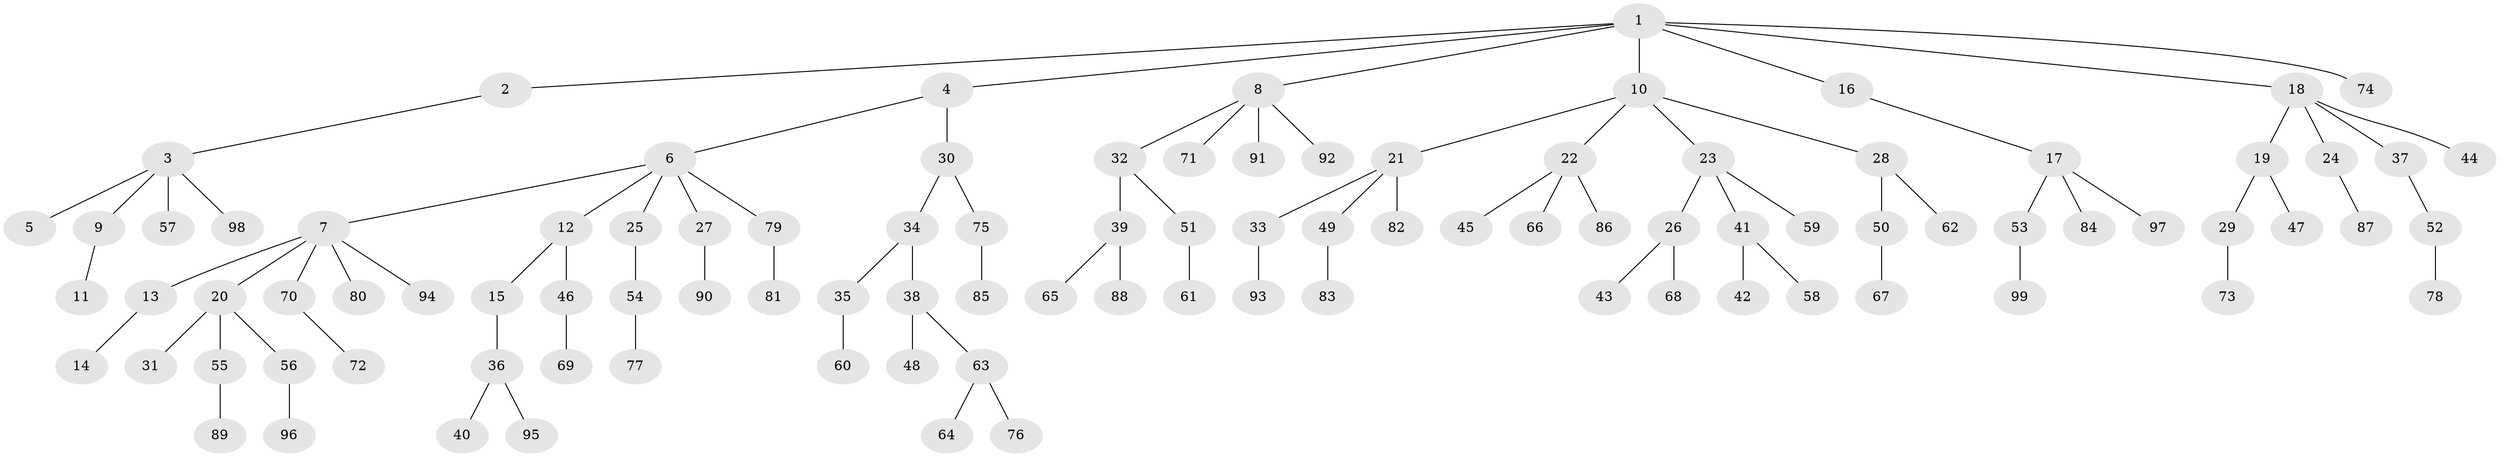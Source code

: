 // coarse degree distribution, {3: 0.13333333333333333, 6: 0.03333333333333333, 2: 0.2, 4: 0.06666666666666667, 1: 0.5333333333333333, 5: 0.03333333333333333}
// Generated by graph-tools (version 1.1) at 2025/37/03/04/25 23:37:18]
// undirected, 99 vertices, 98 edges
graph export_dot {
  node [color=gray90,style=filled];
  1;
  2;
  3;
  4;
  5;
  6;
  7;
  8;
  9;
  10;
  11;
  12;
  13;
  14;
  15;
  16;
  17;
  18;
  19;
  20;
  21;
  22;
  23;
  24;
  25;
  26;
  27;
  28;
  29;
  30;
  31;
  32;
  33;
  34;
  35;
  36;
  37;
  38;
  39;
  40;
  41;
  42;
  43;
  44;
  45;
  46;
  47;
  48;
  49;
  50;
  51;
  52;
  53;
  54;
  55;
  56;
  57;
  58;
  59;
  60;
  61;
  62;
  63;
  64;
  65;
  66;
  67;
  68;
  69;
  70;
  71;
  72;
  73;
  74;
  75;
  76;
  77;
  78;
  79;
  80;
  81;
  82;
  83;
  84;
  85;
  86;
  87;
  88;
  89;
  90;
  91;
  92;
  93;
  94;
  95;
  96;
  97;
  98;
  99;
  1 -- 2;
  1 -- 4;
  1 -- 8;
  1 -- 10;
  1 -- 16;
  1 -- 18;
  1 -- 74;
  2 -- 3;
  3 -- 5;
  3 -- 9;
  3 -- 57;
  3 -- 98;
  4 -- 6;
  4 -- 30;
  6 -- 7;
  6 -- 12;
  6 -- 25;
  6 -- 27;
  6 -- 79;
  7 -- 13;
  7 -- 20;
  7 -- 70;
  7 -- 80;
  7 -- 94;
  8 -- 32;
  8 -- 71;
  8 -- 91;
  8 -- 92;
  9 -- 11;
  10 -- 21;
  10 -- 22;
  10 -- 23;
  10 -- 28;
  12 -- 15;
  12 -- 46;
  13 -- 14;
  15 -- 36;
  16 -- 17;
  17 -- 53;
  17 -- 84;
  17 -- 97;
  18 -- 19;
  18 -- 24;
  18 -- 37;
  18 -- 44;
  19 -- 29;
  19 -- 47;
  20 -- 31;
  20 -- 55;
  20 -- 56;
  21 -- 33;
  21 -- 49;
  21 -- 82;
  22 -- 45;
  22 -- 66;
  22 -- 86;
  23 -- 26;
  23 -- 41;
  23 -- 59;
  24 -- 87;
  25 -- 54;
  26 -- 43;
  26 -- 68;
  27 -- 90;
  28 -- 50;
  28 -- 62;
  29 -- 73;
  30 -- 34;
  30 -- 75;
  32 -- 39;
  32 -- 51;
  33 -- 93;
  34 -- 35;
  34 -- 38;
  35 -- 60;
  36 -- 40;
  36 -- 95;
  37 -- 52;
  38 -- 48;
  38 -- 63;
  39 -- 65;
  39 -- 88;
  41 -- 42;
  41 -- 58;
  46 -- 69;
  49 -- 83;
  50 -- 67;
  51 -- 61;
  52 -- 78;
  53 -- 99;
  54 -- 77;
  55 -- 89;
  56 -- 96;
  63 -- 64;
  63 -- 76;
  70 -- 72;
  75 -- 85;
  79 -- 81;
}
